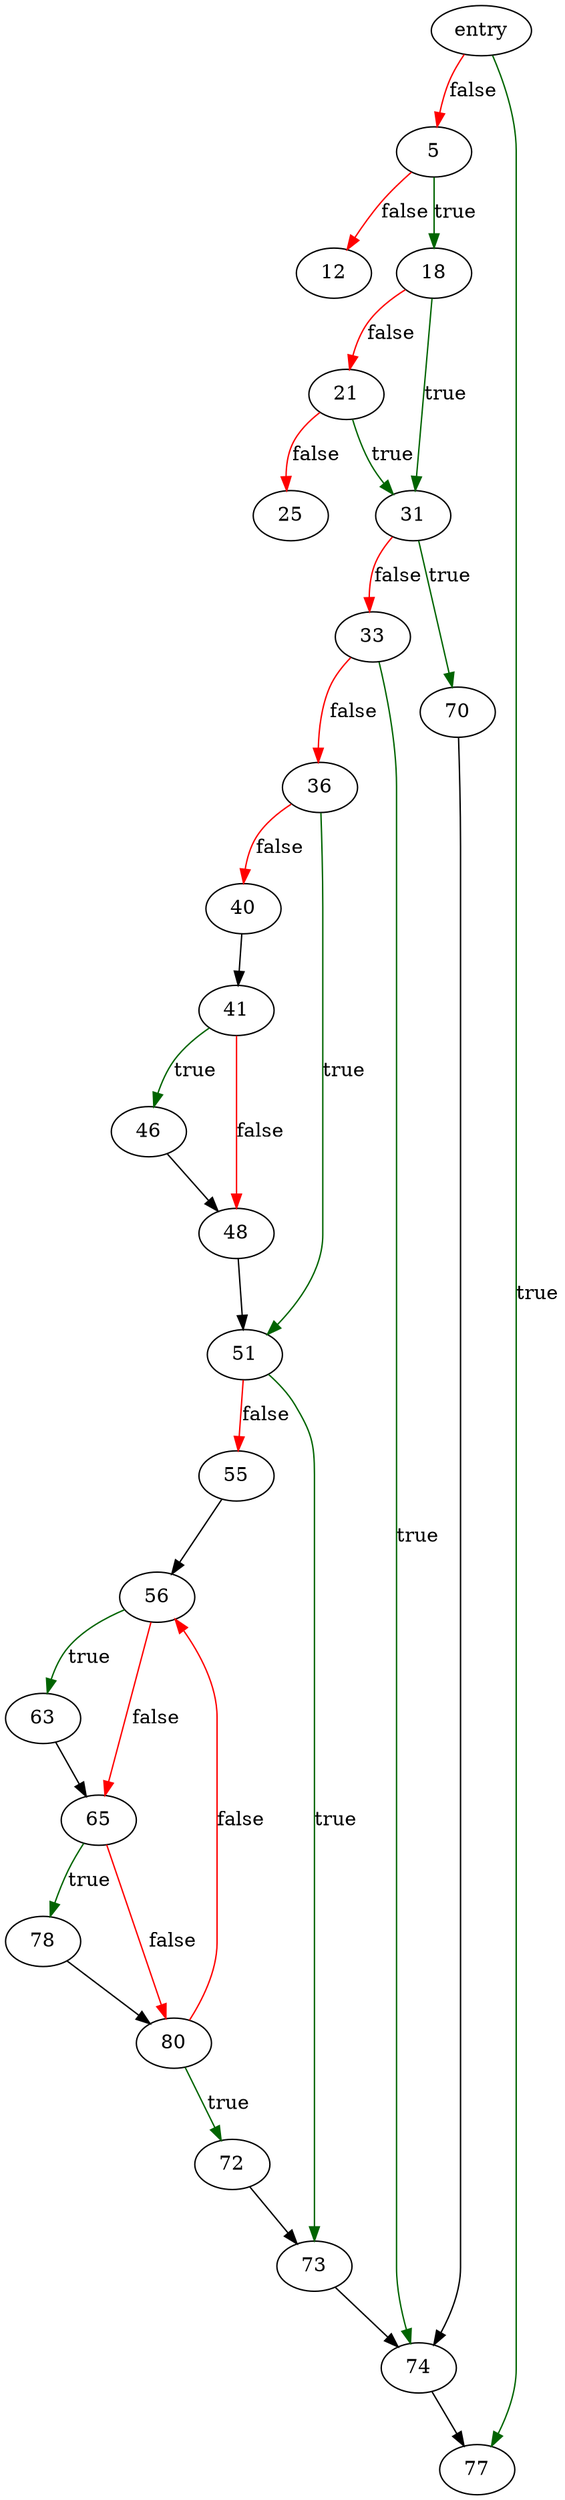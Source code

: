 digraph "close_file" {
	// Node definitions.
	1 [label=entry];
	5;
	12;
	18;
	21;
	25;
	31;
	33;
	36;
	40;
	41;
	46;
	48;
	51;
	55;
	56;
	63;
	65;
	70;
	72;
	73;
	74;
	77;
	78;
	80;

	// Edge definitions.
	1 -> 5 [
		color=red
		label=false
	];
	1 -> 77 [
		color=darkgreen
		label=true
	];
	5 -> 12 [
		color=red
		label=false
	];
	5 -> 18 [
		color=darkgreen
		label=true
	];
	18 -> 21 [
		color=red
		label=false
	];
	18 -> 31 [
		color=darkgreen
		label=true
	];
	21 -> 25 [
		color=red
		label=false
	];
	21 -> 31 [
		color=darkgreen
		label=true
	];
	31 -> 33 [
		color=red
		label=false
	];
	31 -> 70 [
		color=darkgreen
		label=true
	];
	33 -> 36 [
		color=red
		label=false
	];
	33 -> 74 [
		color=darkgreen
		label=true
	];
	36 -> 40 [
		color=red
		label=false
	];
	36 -> 51 [
		color=darkgreen
		label=true
	];
	40 -> 41;
	41 -> 46 [
		color=darkgreen
		label=true
	];
	41 -> 48 [
		color=red
		label=false
	];
	46 -> 48;
	48 -> 51;
	51 -> 55 [
		color=red
		label=false
	];
	51 -> 73 [
		color=darkgreen
		label=true
	];
	55 -> 56;
	56 -> 63 [
		color=darkgreen
		label=true
	];
	56 -> 65 [
		color=red
		label=false
	];
	63 -> 65;
	65 -> 78 [
		color=darkgreen
		label=true
	];
	65 -> 80 [
		color=red
		label=false
	];
	70 -> 74;
	72 -> 73;
	73 -> 74;
	74 -> 77;
	78 -> 80;
	80 -> 56 [
		color=red
		label=false
	];
	80 -> 72 [
		color=darkgreen
		label=true
	];
}
